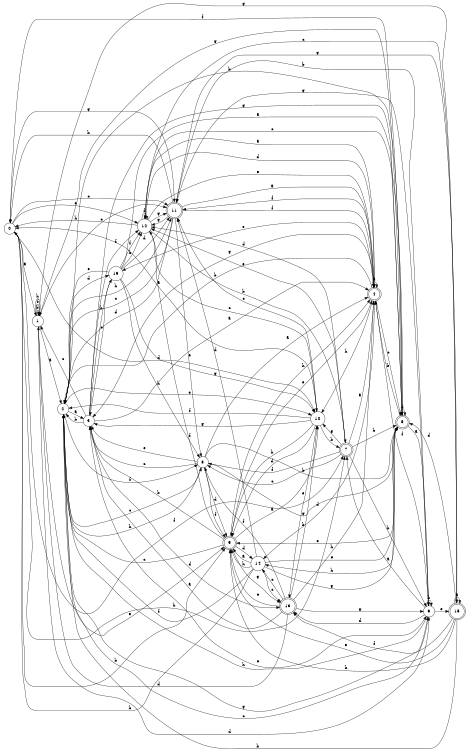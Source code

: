 digraph n14_5 {
__start0 [label="" shape="none"];

rankdir=LR;
size="8,5";

s0 [style="filled", color="black", fillcolor="white" shape="circle", label="0"];
s1 [style="filled", color="black", fillcolor="white" shape="circle", label="1"];
s2 [style="filled", color="black", fillcolor="white" shape="circle", label="2"];
s3 [style="filled", color="black", fillcolor="white" shape="circle", label="3"];
s4 [style="rounded,filled", color="black", fillcolor="white" shape="doublecircle", label="4"];
s5 [style="rounded,filled", color="black", fillcolor="white" shape="doublecircle", label="5"];
s6 [style="filled", color="black", fillcolor="white" shape="circle", label="6"];
s7 [style="rounded,filled", color="black", fillcolor="white" shape="doublecircle", label="7"];
s8 [style="filled", color="black", fillcolor="white" shape="circle", label="8"];
s9 [style="rounded,filled", color="black", fillcolor="white" shape="doublecircle", label="9"];
s10 [style="filled", color="black", fillcolor="white" shape="circle", label="10"];
s11 [style="rounded,filled", color="black", fillcolor="white" shape="doublecircle", label="11"];
s12 [style="filled", color="black", fillcolor="white" shape="circle", label="12"];
s13 [style="rounded,filled", color="black", fillcolor="white" shape="doublecircle", label="13"];
s14 [style="filled", color="black", fillcolor="white" shape="circle", label="14"];
s15 [style="rounded,filled", color="black", fillcolor="white" shape="doublecircle", label="15"];
s16 [style="filled", color="black", fillcolor="white" shape="circle", label="16"];
s0 -> s1 [label="a"];
s0 -> s9 [label="b"];
s0 -> s11 [label="c"];
s0 -> s10 [label="d"];
s0 -> s12 [label="e"];
s0 -> s7 [label="f"];
s0 -> s11 [label="g"];
s0 -> s7 [label="h"];
s1 -> s2 [label="a"];
s1 -> s1 [label="b"];
s1 -> s11 [label="c"];
s1 -> s6 [label="d"];
s1 -> s9 [label="e"];
s1 -> s1 [label="f"];
s1 -> s15 [label="g"];
s1 -> s1 [label="h"];
s2 -> s3 [label="a"];
s2 -> s5 [label="b"];
s2 -> s8 [label="c"];
s2 -> s16 [label="d"];
s2 -> s10 [label="e"];
s2 -> s8 [label="f"];
s2 -> s6 [label="g"];
s2 -> s11 [label="h"];
s3 -> s4 [label="a"];
s3 -> s2 [label="b"];
s3 -> s1 [label="c"];
s3 -> s13 [label="d"];
s3 -> s6 [label="e"];
s3 -> s12 [label="f"];
s3 -> s5 [label="g"];
s3 -> s16 [label="h"];
s4 -> s4 [label="a"];
s4 -> s2 [label="b"];
s4 -> s5 [label="c"];
s4 -> s14 [label="d"];
s4 -> s16 [label="e"];
s4 -> s11 [label="f"];
s4 -> s3 [label="g"];
s4 -> s10 [label="h"];
s5 -> s6 [label="a"];
s5 -> s4 [label="b"];
s5 -> s12 [label="c"];
s5 -> s5 [label="d"];
s5 -> s9 [label="e"];
s5 -> s0 [label="f"];
s5 -> s1 [label="g"];
s5 -> s14 [label="h"];
s6 -> s7 [label="a"];
s6 -> s6 [label="b"];
s6 -> s2 [label="c"];
s6 -> s13 [label="d"];
s6 -> s15 [label="e"];
s6 -> s4 [label="f"];
s6 -> s11 [label="g"];
s6 -> s2 [label="h"];
s7 -> s4 [label="a"];
s7 -> s5 [label="b"];
s7 -> s8 [label="c"];
s7 -> s12 [label="d"];
s7 -> s12 [label="e"];
s7 -> s8 [label="f"];
s7 -> s10 [label="g"];
s7 -> s6 [label="h"];
s8 -> s4 [label="a"];
s8 -> s5 [label="b"];
s8 -> s3 [label="c"];
s8 -> s9 [label="d"];
s8 -> s3 [label="e"];
s8 -> s9 [label="f"];
s8 -> s5 [label="g"];
s8 -> s2 [label="h"];
s9 -> s10 [label="a"];
s9 -> s3 [label="b"];
s9 -> s2 [label="c"];
s9 -> s14 [label="d"];
s9 -> s4 [label="e"];
s9 -> s12 [label="f"];
s9 -> s13 [label="g"];
s9 -> s4 [label="h"];
s10 -> s0 [label="a"];
s10 -> s7 [label="b"];
s10 -> s11 [label="c"];
s10 -> s9 [label="d"];
s10 -> s13 [label="e"];
s10 -> s2 [label="f"];
s10 -> s3 [label="g"];
s10 -> s9 [label="h"];
s11 -> s4 [label="a"];
s11 -> s6 [label="b"];
s11 -> s2 [label="c"];
s11 -> s2 [label="d"];
s11 -> s8 [label="e"];
s11 -> s4 [label="f"];
s11 -> s12 [label="g"];
s11 -> s0 [label="h"];
s12 -> s4 [label="a"];
s12 -> s7 [label="b"];
s12 -> s10 [label="c"];
s12 -> s4 [label="d"];
s12 -> s4 [label="e"];
s12 -> s12 [label="f"];
s12 -> s11 [label="g"];
s12 -> s0 [label="h"];
s13 -> s3 [label="a"];
s13 -> s10 [label="b"];
s13 -> s14 [label="c"];
s13 -> s1 [label="d"];
s13 -> s9 [label="e"];
s13 -> s8 [label="f"];
s13 -> s6 [label="g"];
s13 -> s4 [label="h"];
s14 -> s9 [label="a"];
s14 -> s0 [label="b"];
s14 -> s13 [label="c"];
s14 -> s11 [label="d"];
s14 -> s5 [label="e"];
s14 -> s2 [label="f"];
s14 -> s5 [label="g"];
s14 -> s9 [label="h"];
s15 -> s15 [label="a"];
s15 -> s2 [label="b"];
s15 -> s12 [label="c"];
s15 -> s5 [label="d"];
s15 -> s9 [label="e"];
s15 -> s13 [label="f"];
s15 -> s11 [label="g"];
s15 -> s9 [label="h"];
s16 -> s5 [label="a"];
s16 -> s12 [label="b"];
s16 -> s3 [label="c"];
s16 -> s11 [label="d"];
s16 -> s2 [label="e"];
s16 -> s12 [label="f"];
s16 -> s10 [label="g"];
s16 -> s8 [label="h"];

}